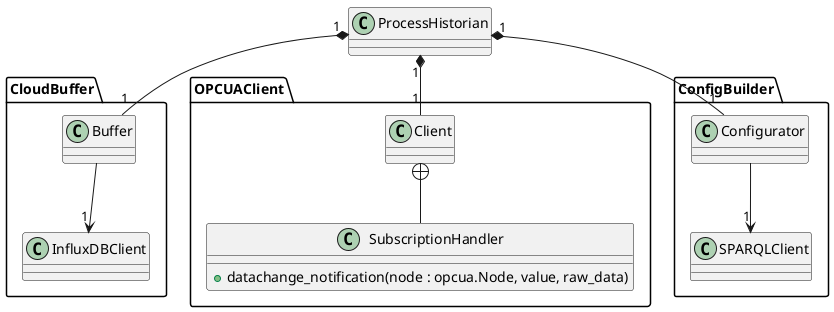 @startuml "Process Historian"

class CloudBuffer.Buffer {

}
class CloudBuffer.InfluxDBClient{

}
CloudBuffer.Buffer --> "1" CloudBuffer.InfluxDBClient

class OPCUAClient.Client {

}
class OPCUAClient.SubscriptionHandler {
    +datachange_notification(node : opcua.Node, value, raw_data)
}
OPCUAClient.Client +-- OPCUAClient.SubscriptionHandler

class ConfigBuilder.Configurator {

}
class ConfigBuilder.SPARQLClient{

}
ConfigBuilder.Configurator --> "1" ConfigBuilder.SPARQLClient

class ProcessHistorian {

}
ProcessHistorian "1" *-- "1" CloudBuffer.Buffer
ProcessHistorian "1" *-- "1" OPCUAClient.Client
ProcessHistorian "1" *-- "1" ConfigBuilder.Configurator

@enduml